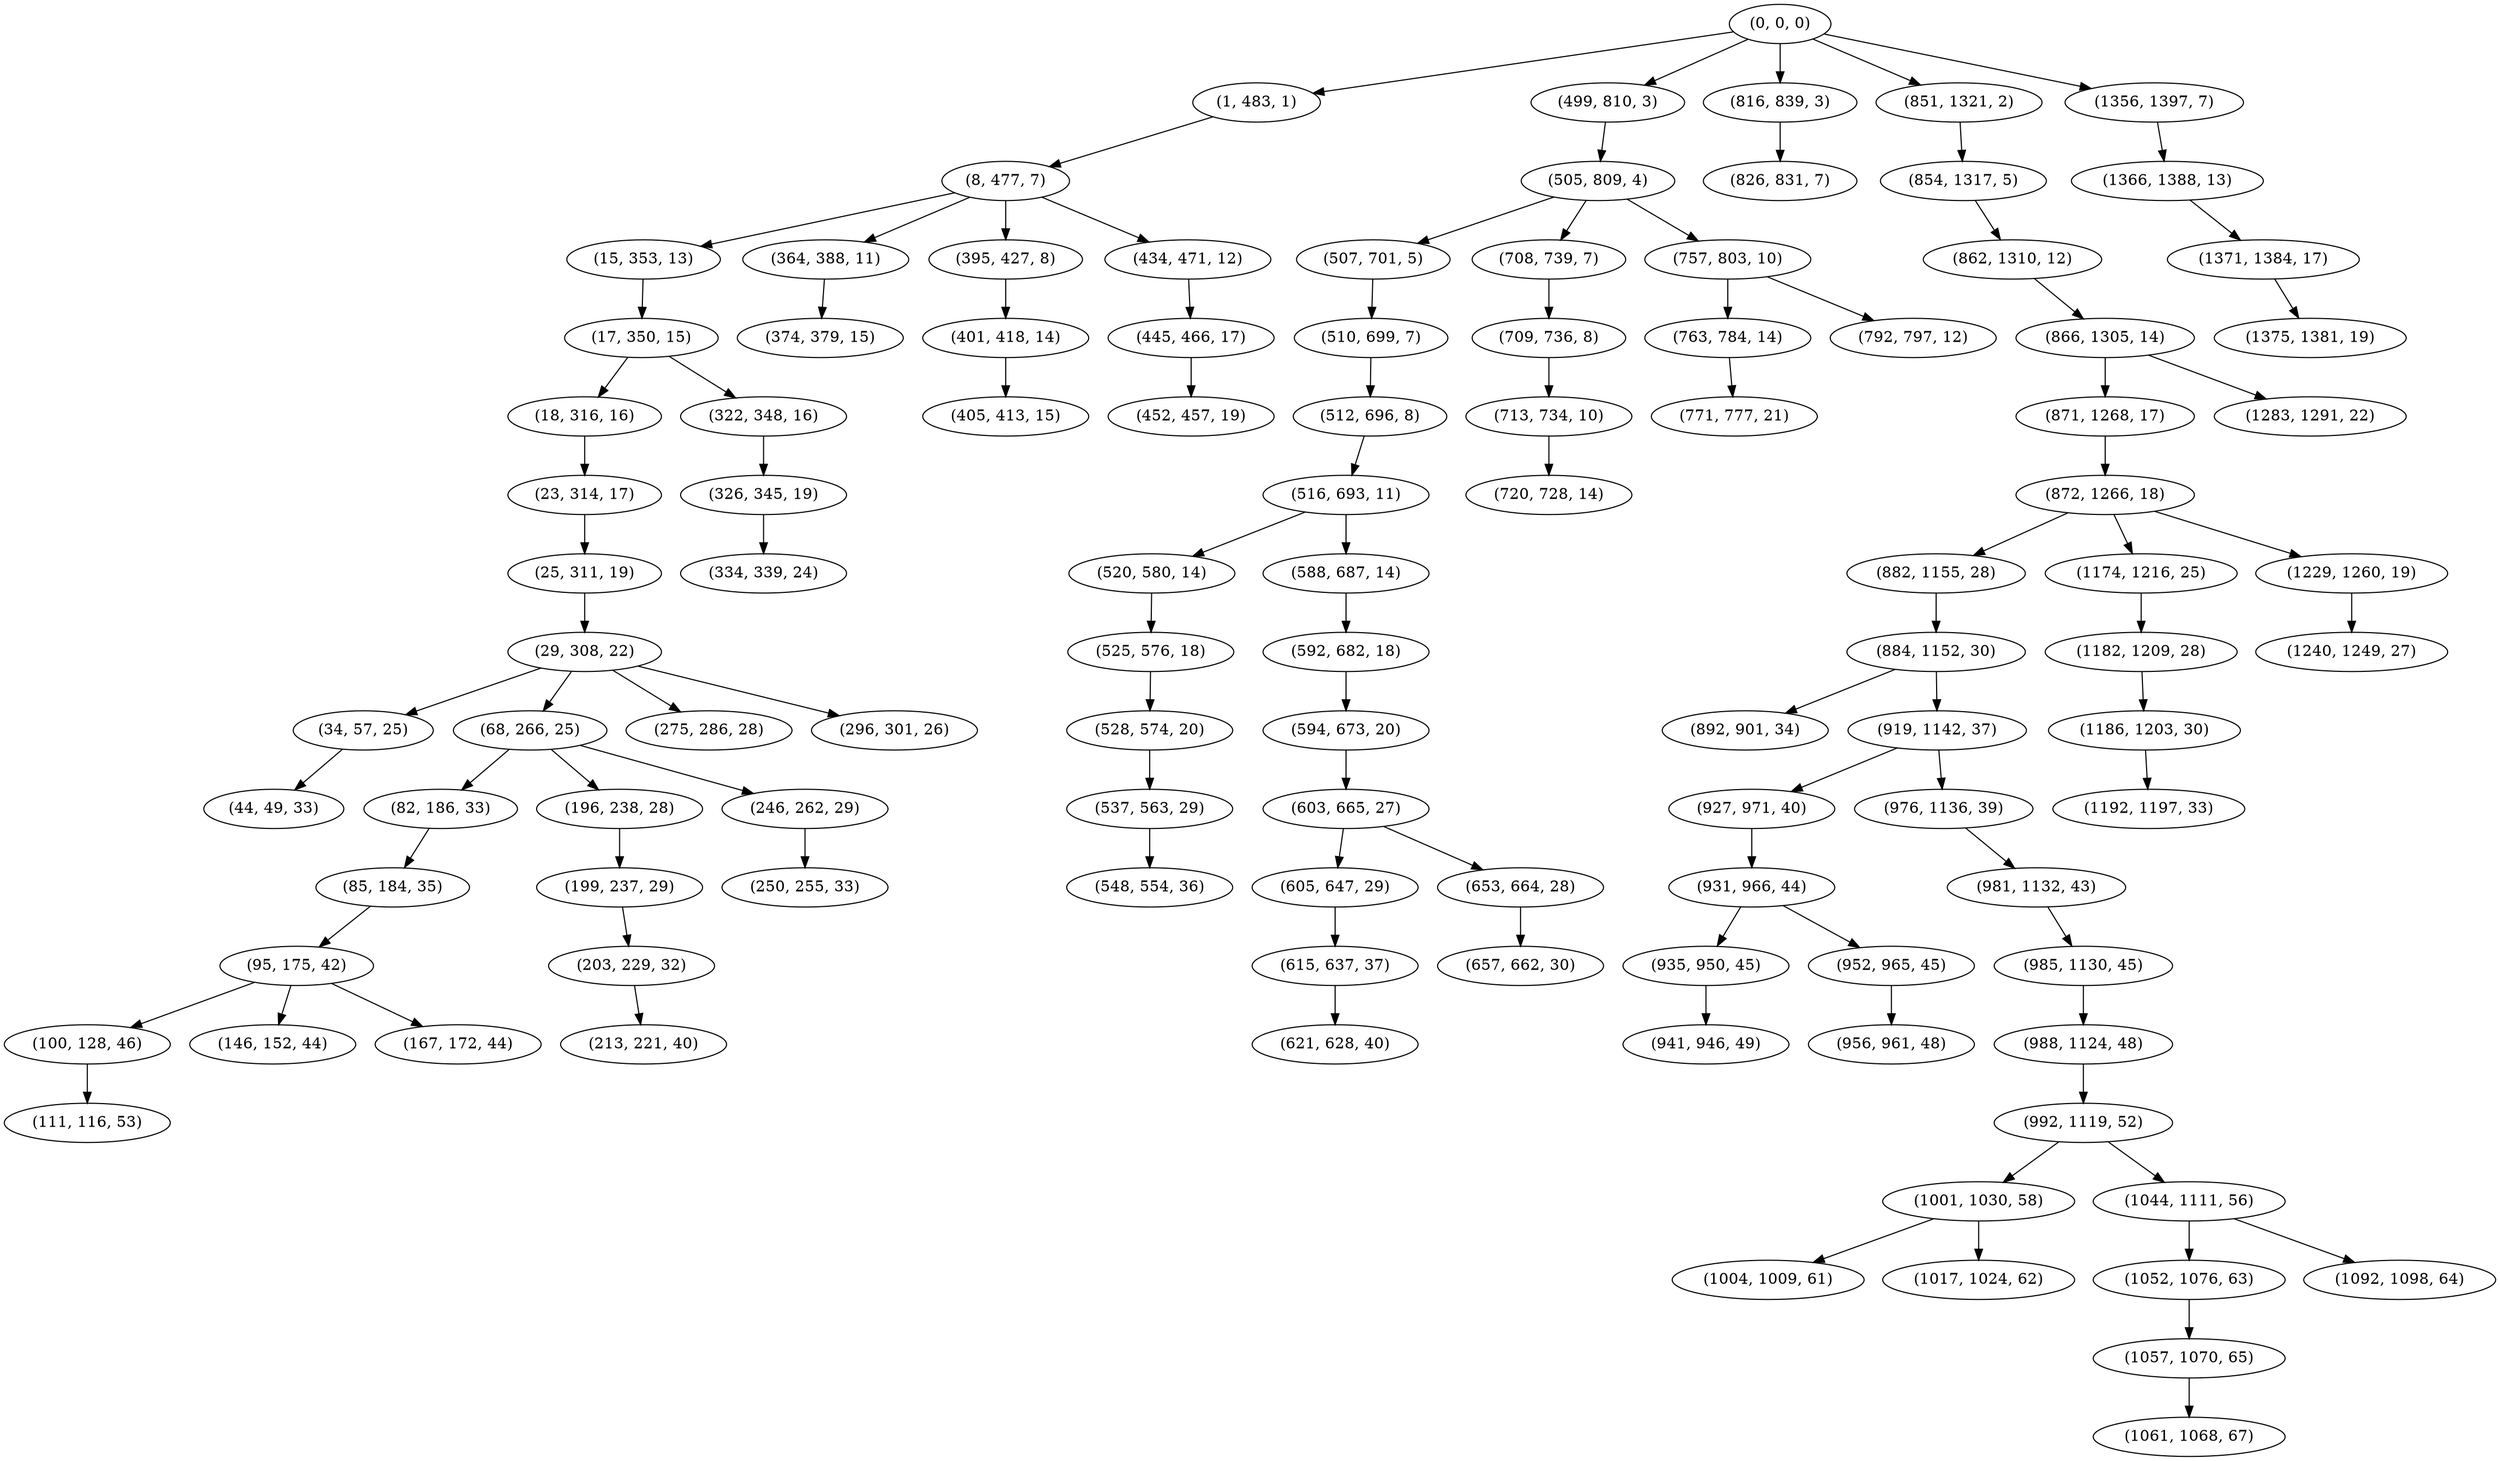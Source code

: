digraph tree {
    "(0, 0, 0)";
    "(1, 483, 1)";
    "(8, 477, 7)";
    "(15, 353, 13)";
    "(17, 350, 15)";
    "(18, 316, 16)";
    "(23, 314, 17)";
    "(25, 311, 19)";
    "(29, 308, 22)";
    "(34, 57, 25)";
    "(44, 49, 33)";
    "(68, 266, 25)";
    "(82, 186, 33)";
    "(85, 184, 35)";
    "(95, 175, 42)";
    "(100, 128, 46)";
    "(111, 116, 53)";
    "(146, 152, 44)";
    "(167, 172, 44)";
    "(196, 238, 28)";
    "(199, 237, 29)";
    "(203, 229, 32)";
    "(213, 221, 40)";
    "(246, 262, 29)";
    "(250, 255, 33)";
    "(275, 286, 28)";
    "(296, 301, 26)";
    "(322, 348, 16)";
    "(326, 345, 19)";
    "(334, 339, 24)";
    "(364, 388, 11)";
    "(374, 379, 15)";
    "(395, 427, 8)";
    "(401, 418, 14)";
    "(405, 413, 15)";
    "(434, 471, 12)";
    "(445, 466, 17)";
    "(452, 457, 19)";
    "(499, 810, 3)";
    "(505, 809, 4)";
    "(507, 701, 5)";
    "(510, 699, 7)";
    "(512, 696, 8)";
    "(516, 693, 11)";
    "(520, 580, 14)";
    "(525, 576, 18)";
    "(528, 574, 20)";
    "(537, 563, 29)";
    "(548, 554, 36)";
    "(588, 687, 14)";
    "(592, 682, 18)";
    "(594, 673, 20)";
    "(603, 665, 27)";
    "(605, 647, 29)";
    "(615, 637, 37)";
    "(621, 628, 40)";
    "(653, 664, 28)";
    "(657, 662, 30)";
    "(708, 739, 7)";
    "(709, 736, 8)";
    "(713, 734, 10)";
    "(720, 728, 14)";
    "(757, 803, 10)";
    "(763, 784, 14)";
    "(771, 777, 21)";
    "(792, 797, 12)";
    "(816, 839, 3)";
    "(826, 831, 7)";
    "(851, 1321, 2)";
    "(854, 1317, 5)";
    "(862, 1310, 12)";
    "(866, 1305, 14)";
    "(871, 1268, 17)";
    "(872, 1266, 18)";
    "(882, 1155, 28)";
    "(884, 1152, 30)";
    "(892, 901, 34)";
    "(919, 1142, 37)";
    "(927, 971, 40)";
    "(931, 966, 44)";
    "(935, 950, 45)";
    "(941, 946, 49)";
    "(952, 965, 45)";
    "(956, 961, 48)";
    "(976, 1136, 39)";
    "(981, 1132, 43)";
    "(985, 1130, 45)";
    "(988, 1124, 48)";
    "(992, 1119, 52)";
    "(1001, 1030, 58)";
    "(1004, 1009, 61)";
    "(1017, 1024, 62)";
    "(1044, 1111, 56)";
    "(1052, 1076, 63)";
    "(1057, 1070, 65)";
    "(1061, 1068, 67)";
    "(1092, 1098, 64)";
    "(1174, 1216, 25)";
    "(1182, 1209, 28)";
    "(1186, 1203, 30)";
    "(1192, 1197, 33)";
    "(1229, 1260, 19)";
    "(1240, 1249, 27)";
    "(1283, 1291, 22)";
    "(1356, 1397, 7)";
    "(1366, 1388, 13)";
    "(1371, 1384, 17)";
    "(1375, 1381, 19)";
    "(0, 0, 0)" -> "(1, 483, 1)";
    "(0, 0, 0)" -> "(499, 810, 3)";
    "(0, 0, 0)" -> "(816, 839, 3)";
    "(0, 0, 0)" -> "(851, 1321, 2)";
    "(0, 0, 0)" -> "(1356, 1397, 7)";
    "(1, 483, 1)" -> "(8, 477, 7)";
    "(8, 477, 7)" -> "(15, 353, 13)";
    "(8, 477, 7)" -> "(364, 388, 11)";
    "(8, 477, 7)" -> "(395, 427, 8)";
    "(8, 477, 7)" -> "(434, 471, 12)";
    "(15, 353, 13)" -> "(17, 350, 15)";
    "(17, 350, 15)" -> "(18, 316, 16)";
    "(17, 350, 15)" -> "(322, 348, 16)";
    "(18, 316, 16)" -> "(23, 314, 17)";
    "(23, 314, 17)" -> "(25, 311, 19)";
    "(25, 311, 19)" -> "(29, 308, 22)";
    "(29, 308, 22)" -> "(34, 57, 25)";
    "(29, 308, 22)" -> "(68, 266, 25)";
    "(29, 308, 22)" -> "(275, 286, 28)";
    "(29, 308, 22)" -> "(296, 301, 26)";
    "(34, 57, 25)" -> "(44, 49, 33)";
    "(68, 266, 25)" -> "(82, 186, 33)";
    "(68, 266, 25)" -> "(196, 238, 28)";
    "(68, 266, 25)" -> "(246, 262, 29)";
    "(82, 186, 33)" -> "(85, 184, 35)";
    "(85, 184, 35)" -> "(95, 175, 42)";
    "(95, 175, 42)" -> "(100, 128, 46)";
    "(95, 175, 42)" -> "(146, 152, 44)";
    "(95, 175, 42)" -> "(167, 172, 44)";
    "(100, 128, 46)" -> "(111, 116, 53)";
    "(196, 238, 28)" -> "(199, 237, 29)";
    "(199, 237, 29)" -> "(203, 229, 32)";
    "(203, 229, 32)" -> "(213, 221, 40)";
    "(246, 262, 29)" -> "(250, 255, 33)";
    "(322, 348, 16)" -> "(326, 345, 19)";
    "(326, 345, 19)" -> "(334, 339, 24)";
    "(364, 388, 11)" -> "(374, 379, 15)";
    "(395, 427, 8)" -> "(401, 418, 14)";
    "(401, 418, 14)" -> "(405, 413, 15)";
    "(434, 471, 12)" -> "(445, 466, 17)";
    "(445, 466, 17)" -> "(452, 457, 19)";
    "(499, 810, 3)" -> "(505, 809, 4)";
    "(505, 809, 4)" -> "(507, 701, 5)";
    "(505, 809, 4)" -> "(708, 739, 7)";
    "(505, 809, 4)" -> "(757, 803, 10)";
    "(507, 701, 5)" -> "(510, 699, 7)";
    "(510, 699, 7)" -> "(512, 696, 8)";
    "(512, 696, 8)" -> "(516, 693, 11)";
    "(516, 693, 11)" -> "(520, 580, 14)";
    "(516, 693, 11)" -> "(588, 687, 14)";
    "(520, 580, 14)" -> "(525, 576, 18)";
    "(525, 576, 18)" -> "(528, 574, 20)";
    "(528, 574, 20)" -> "(537, 563, 29)";
    "(537, 563, 29)" -> "(548, 554, 36)";
    "(588, 687, 14)" -> "(592, 682, 18)";
    "(592, 682, 18)" -> "(594, 673, 20)";
    "(594, 673, 20)" -> "(603, 665, 27)";
    "(603, 665, 27)" -> "(605, 647, 29)";
    "(603, 665, 27)" -> "(653, 664, 28)";
    "(605, 647, 29)" -> "(615, 637, 37)";
    "(615, 637, 37)" -> "(621, 628, 40)";
    "(653, 664, 28)" -> "(657, 662, 30)";
    "(708, 739, 7)" -> "(709, 736, 8)";
    "(709, 736, 8)" -> "(713, 734, 10)";
    "(713, 734, 10)" -> "(720, 728, 14)";
    "(757, 803, 10)" -> "(763, 784, 14)";
    "(757, 803, 10)" -> "(792, 797, 12)";
    "(763, 784, 14)" -> "(771, 777, 21)";
    "(816, 839, 3)" -> "(826, 831, 7)";
    "(851, 1321, 2)" -> "(854, 1317, 5)";
    "(854, 1317, 5)" -> "(862, 1310, 12)";
    "(862, 1310, 12)" -> "(866, 1305, 14)";
    "(866, 1305, 14)" -> "(871, 1268, 17)";
    "(866, 1305, 14)" -> "(1283, 1291, 22)";
    "(871, 1268, 17)" -> "(872, 1266, 18)";
    "(872, 1266, 18)" -> "(882, 1155, 28)";
    "(872, 1266, 18)" -> "(1174, 1216, 25)";
    "(872, 1266, 18)" -> "(1229, 1260, 19)";
    "(882, 1155, 28)" -> "(884, 1152, 30)";
    "(884, 1152, 30)" -> "(892, 901, 34)";
    "(884, 1152, 30)" -> "(919, 1142, 37)";
    "(919, 1142, 37)" -> "(927, 971, 40)";
    "(919, 1142, 37)" -> "(976, 1136, 39)";
    "(927, 971, 40)" -> "(931, 966, 44)";
    "(931, 966, 44)" -> "(935, 950, 45)";
    "(931, 966, 44)" -> "(952, 965, 45)";
    "(935, 950, 45)" -> "(941, 946, 49)";
    "(952, 965, 45)" -> "(956, 961, 48)";
    "(976, 1136, 39)" -> "(981, 1132, 43)";
    "(981, 1132, 43)" -> "(985, 1130, 45)";
    "(985, 1130, 45)" -> "(988, 1124, 48)";
    "(988, 1124, 48)" -> "(992, 1119, 52)";
    "(992, 1119, 52)" -> "(1001, 1030, 58)";
    "(992, 1119, 52)" -> "(1044, 1111, 56)";
    "(1001, 1030, 58)" -> "(1004, 1009, 61)";
    "(1001, 1030, 58)" -> "(1017, 1024, 62)";
    "(1044, 1111, 56)" -> "(1052, 1076, 63)";
    "(1044, 1111, 56)" -> "(1092, 1098, 64)";
    "(1052, 1076, 63)" -> "(1057, 1070, 65)";
    "(1057, 1070, 65)" -> "(1061, 1068, 67)";
    "(1174, 1216, 25)" -> "(1182, 1209, 28)";
    "(1182, 1209, 28)" -> "(1186, 1203, 30)";
    "(1186, 1203, 30)" -> "(1192, 1197, 33)";
    "(1229, 1260, 19)" -> "(1240, 1249, 27)";
    "(1356, 1397, 7)" -> "(1366, 1388, 13)";
    "(1366, 1388, 13)" -> "(1371, 1384, 17)";
    "(1371, 1384, 17)" -> "(1375, 1381, 19)";
}
